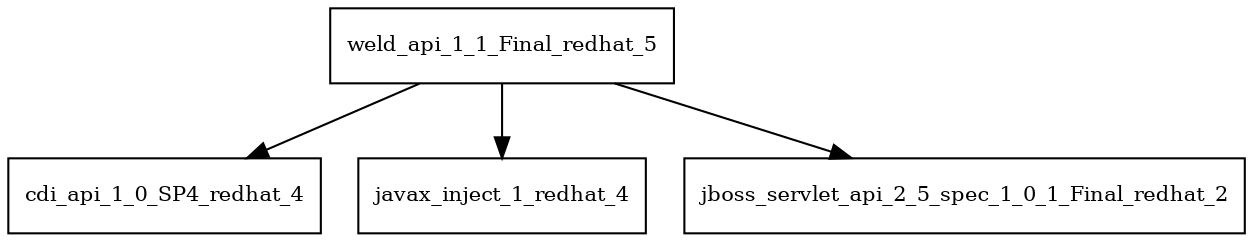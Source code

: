 digraph weld_api_1_1_Final_redhat_5_dependencies {
  node [shape = box, fontsize=10.0];
  weld_api_1_1_Final_redhat_5 -> cdi_api_1_0_SP4_redhat_4;
  weld_api_1_1_Final_redhat_5 -> javax_inject_1_redhat_4;
  weld_api_1_1_Final_redhat_5 -> jboss_servlet_api_2_5_spec_1_0_1_Final_redhat_2;
}
